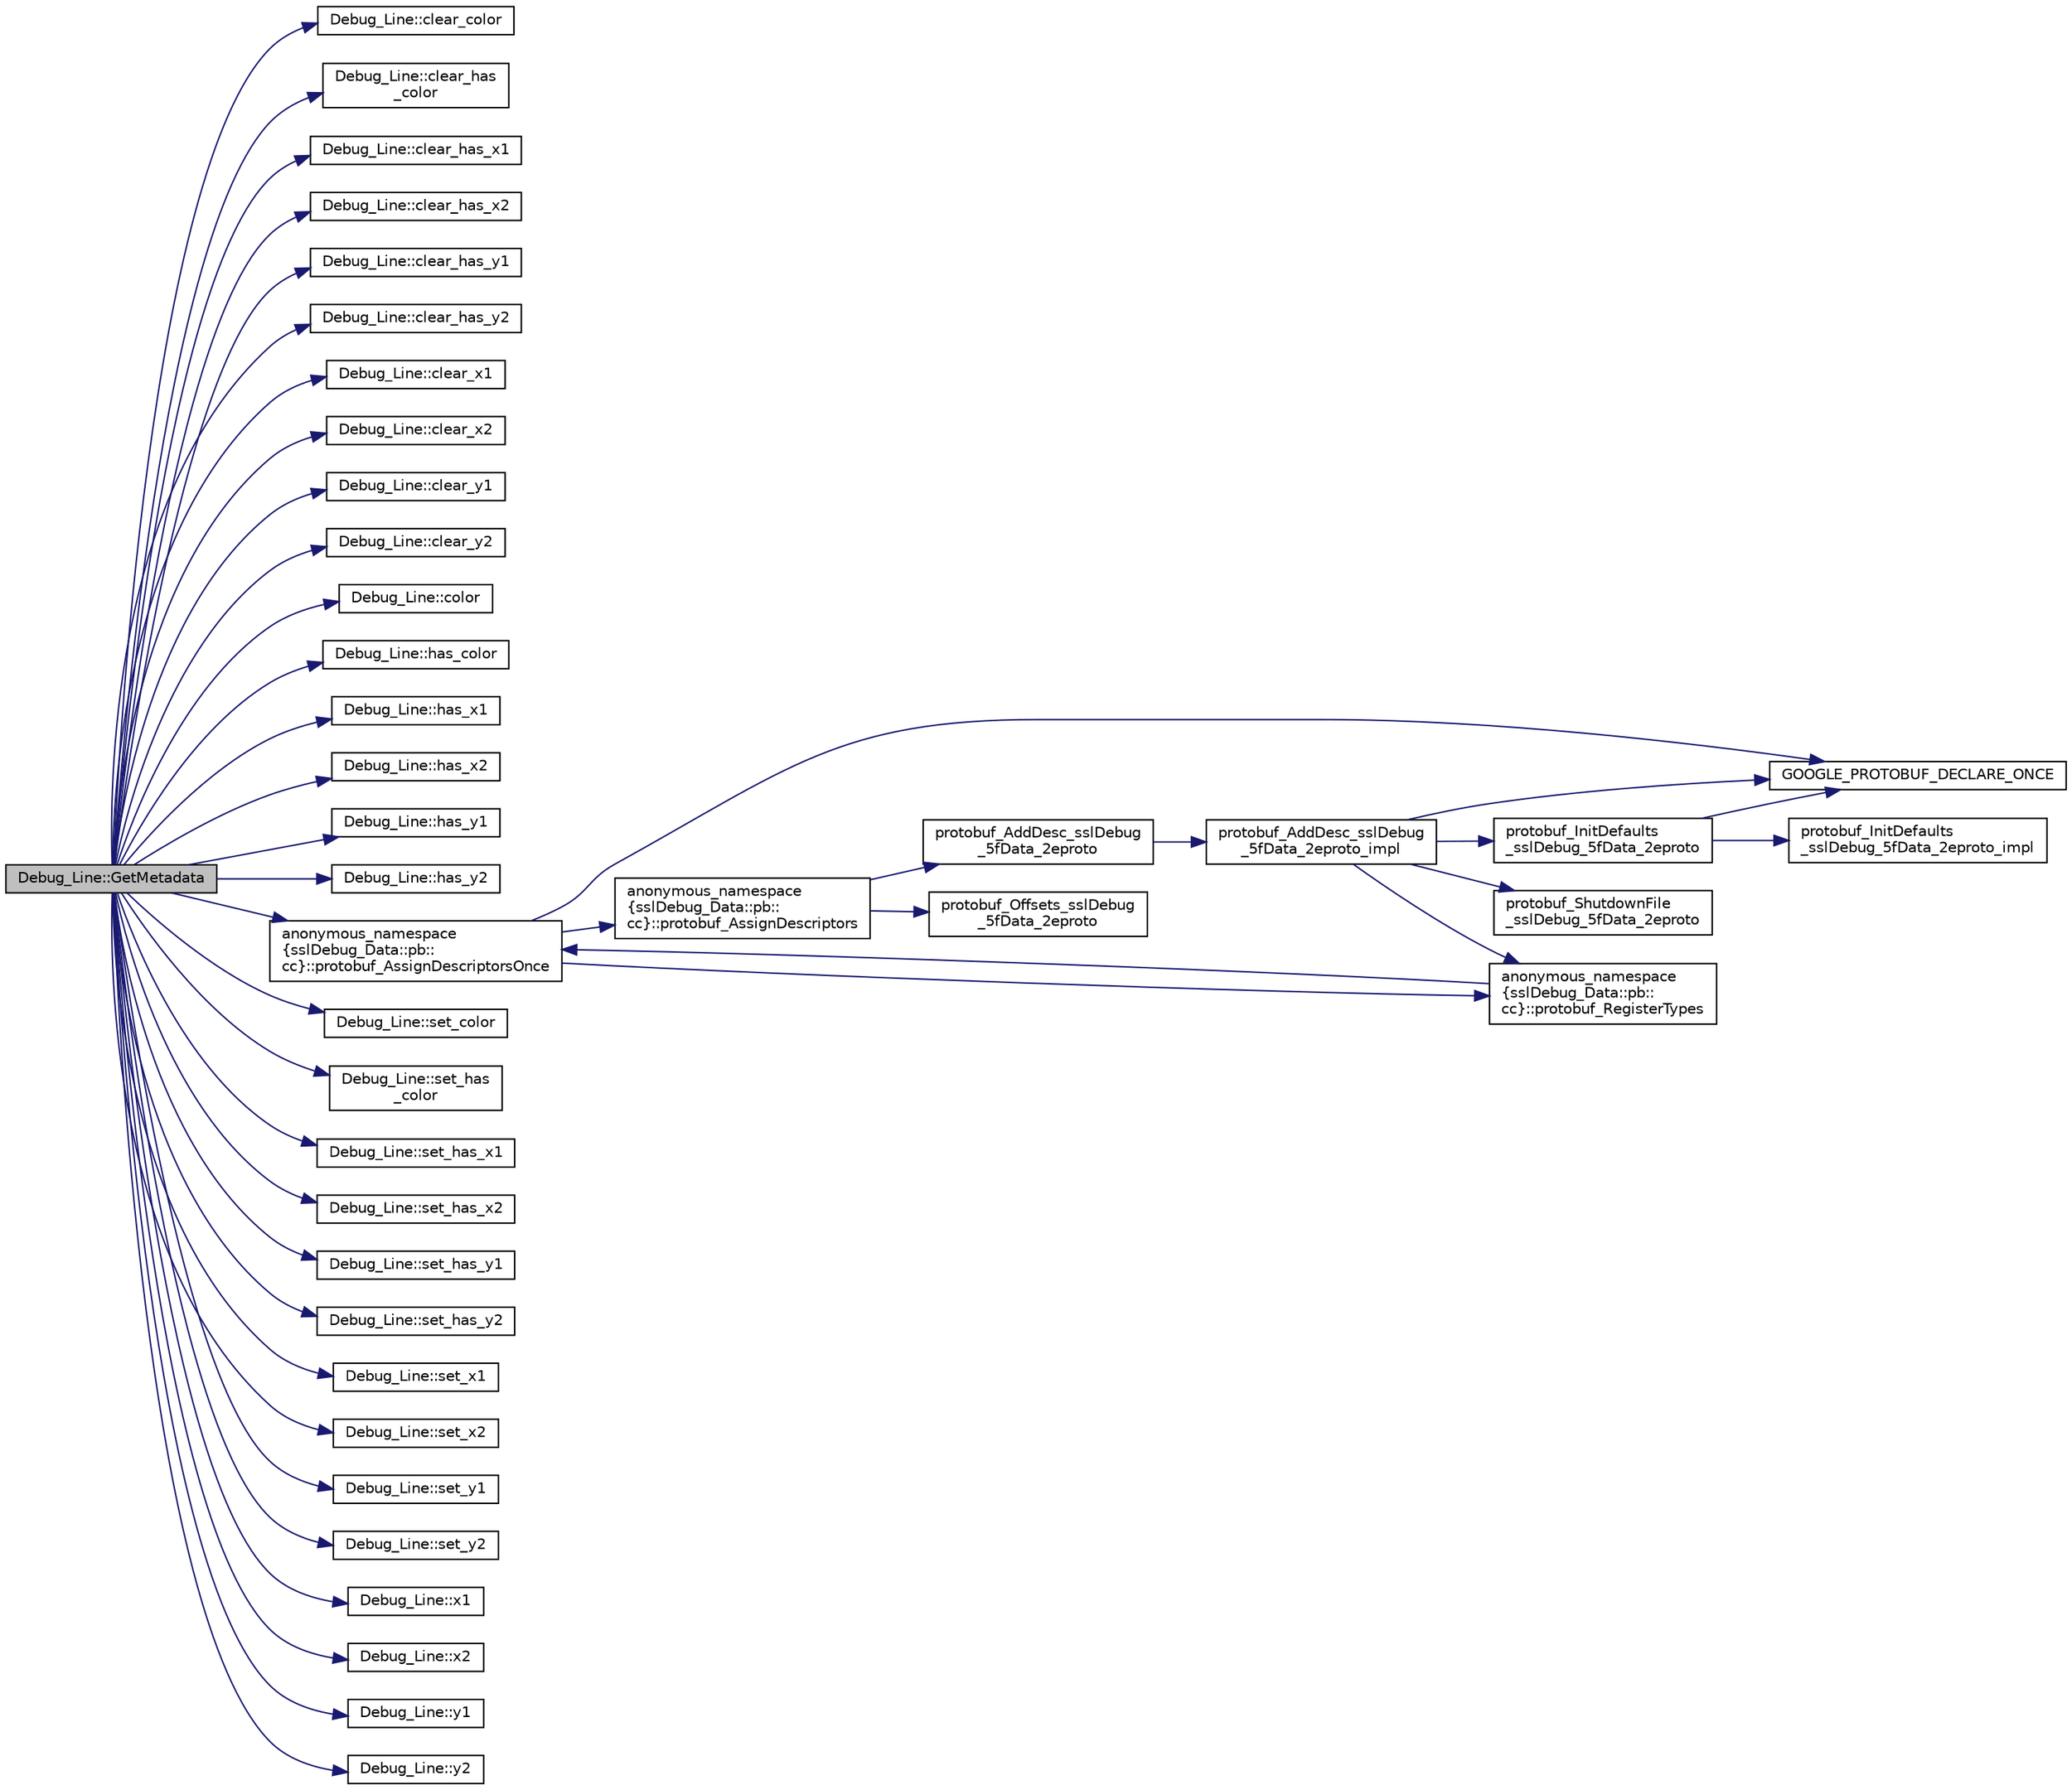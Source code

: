 digraph "Debug_Line::GetMetadata"
{
 // INTERACTIVE_SVG=YES
  edge [fontname="Helvetica",fontsize="10",labelfontname="Helvetica",labelfontsize="10"];
  node [fontname="Helvetica",fontsize="10",shape=record];
  rankdir="LR";
  Node1 [label="Debug_Line::GetMetadata",height=0.2,width=0.4,color="black", fillcolor="grey75", style="filled", fontcolor="black"];
  Node1 -> Node2 [color="midnightblue",fontsize="10",style="solid",fontname="Helvetica"];
  Node2 [label="Debug_Line::clear_color",height=0.2,width=0.4,color="black", fillcolor="white", style="filled",URL="$d0/d2a/class_debug___line.html#a2e036b44a228bb55fc856fec894da719"];
  Node1 -> Node3 [color="midnightblue",fontsize="10",style="solid",fontname="Helvetica"];
  Node3 [label="Debug_Line::clear_has\l_color",height=0.2,width=0.4,color="black", fillcolor="white", style="filled",URL="$d0/d2a/class_debug___line.html#ac1fb66d7979cbcc697b5c5a0c4bad9f1"];
  Node1 -> Node4 [color="midnightblue",fontsize="10",style="solid",fontname="Helvetica"];
  Node4 [label="Debug_Line::clear_has_x1",height=0.2,width=0.4,color="black", fillcolor="white", style="filled",URL="$d0/d2a/class_debug___line.html#a98d926cc2a128cbb5eda1db07484b318"];
  Node1 -> Node5 [color="midnightblue",fontsize="10",style="solid",fontname="Helvetica"];
  Node5 [label="Debug_Line::clear_has_x2",height=0.2,width=0.4,color="black", fillcolor="white", style="filled",URL="$d0/d2a/class_debug___line.html#af05a1b046a3d0693a5db8fb37519868f"];
  Node1 -> Node6 [color="midnightblue",fontsize="10",style="solid",fontname="Helvetica"];
  Node6 [label="Debug_Line::clear_has_y1",height=0.2,width=0.4,color="black", fillcolor="white", style="filled",URL="$d0/d2a/class_debug___line.html#ac881529595fe6b6317332c155aaf3f7f"];
  Node1 -> Node7 [color="midnightblue",fontsize="10",style="solid",fontname="Helvetica"];
  Node7 [label="Debug_Line::clear_has_y2",height=0.2,width=0.4,color="black", fillcolor="white", style="filled",URL="$d0/d2a/class_debug___line.html#a15e2b04cfbf5e8911a2f16d327e0cf64"];
  Node1 -> Node8 [color="midnightblue",fontsize="10",style="solid",fontname="Helvetica"];
  Node8 [label="Debug_Line::clear_x1",height=0.2,width=0.4,color="black", fillcolor="white", style="filled",URL="$d0/d2a/class_debug___line.html#ad439624cd2451c0d165c81270abf083e"];
  Node1 -> Node9 [color="midnightblue",fontsize="10",style="solid",fontname="Helvetica"];
  Node9 [label="Debug_Line::clear_x2",height=0.2,width=0.4,color="black", fillcolor="white", style="filled",URL="$d0/d2a/class_debug___line.html#a40b1f9c4452d110958206e5b4855aeb9"];
  Node1 -> Node10 [color="midnightblue",fontsize="10",style="solid",fontname="Helvetica"];
  Node10 [label="Debug_Line::clear_y1",height=0.2,width=0.4,color="black", fillcolor="white", style="filled",URL="$d0/d2a/class_debug___line.html#a6b0c840744ed9d9e2bbe882feddc5dfb"];
  Node1 -> Node11 [color="midnightblue",fontsize="10",style="solid",fontname="Helvetica"];
  Node11 [label="Debug_Line::clear_y2",height=0.2,width=0.4,color="black", fillcolor="white", style="filled",URL="$d0/d2a/class_debug___line.html#a4ac0b9b9fcf742a952821a4e5d77efb8"];
  Node1 -> Node12 [color="midnightblue",fontsize="10",style="solid",fontname="Helvetica"];
  Node12 [label="Debug_Line::color",height=0.2,width=0.4,color="black", fillcolor="white", style="filled",URL="$d0/d2a/class_debug___line.html#af192d213bf92b7fc048d985acb01b6b1"];
  Node1 -> Node13 [color="midnightblue",fontsize="10",style="solid",fontname="Helvetica"];
  Node13 [label="Debug_Line::has_color",height=0.2,width=0.4,color="black", fillcolor="white", style="filled",URL="$d0/d2a/class_debug___line.html#ae1d7a7ef05b91074bba269cc76411b00"];
  Node1 -> Node14 [color="midnightblue",fontsize="10",style="solid",fontname="Helvetica"];
  Node14 [label="Debug_Line::has_x1",height=0.2,width=0.4,color="black", fillcolor="white", style="filled",URL="$d0/d2a/class_debug___line.html#a8ac1b38416f9fad19c7eb308ffe62bec"];
  Node1 -> Node15 [color="midnightblue",fontsize="10",style="solid",fontname="Helvetica"];
  Node15 [label="Debug_Line::has_x2",height=0.2,width=0.4,color="black", fillcolor="white", style="filled",URL="$d0/d2a/class_debug___line.html#a371237a8cda7c52eaf9720aaacee5177"];
  Node1 -> Node16 [color="midnightblue",fontsize="10",style="solid",fontname="Helvetica"];
  Node16 [label="Debug_Line::has_y1",height=0.2,width=0.4,color="black", fillcolor="white", style="filled",URL="$d0/d2a/class_debug___line.html#aa7485f88cf0be8752da08bbc6c140b5b"];
  Node1 -> Node17 [color="midnightblue",fontsize="10",style="solid",fontname="Helvetica"];
  Node17 [label="Debug_Line::has_y2",height=0.2,width=0.4,color="black", fillcolor="white", style="filled",URL="$d0/d2a/class_debug___line.html#afb7b0e17bba685bb2a3da16812ef48f2"];
  Node1 -> Node18 [color="midnightblue",fontsize="10",style="solid",fontname="Helvetica"];
  Node18 [label="anonymous_namespace\l\{sslDebug_Data::pb::\lcc\}::protobuf_AssignDescriptorsOnce",height=0.2,width=0.4,color="black", fillcolor="white", style="filled",URL="$d5/d69/namespaceanonymous__namespace_02ssl_debug___data_8pb_8cc_03.html#aa37bb98042183672b28f8fddda58b729"];
  Node18 -> Node19 [color="midnightblue",fontsize="10",style="solid",fontname="Helvetica"];
  Node19 [label="GOOGLE_PROTOBUF_DECLARE_ONCE",height=0.2,width=0.4,color="black", fillcolor="white", style="filled",URL="$de/d3d/ssl_debug___data_8pb_8cc.html#adf2e32c6ade40588a9ca6241ec879775"];
  Node18 -> Node20 [color="midnightblue",fontsize="10",style="solid",fontname="Helvetica"];
  Node20 [label="anonymous_namespace\l\{sslDebug_Data::pb::\lcc\}::protobuf_AssignDescriptors",height=0.2,width=0.4,color="black", fillcolor="white", style="filled",URL="$d5/d69/namespaceanonymous__namespace_02ssl_debug___data_8pb_8cc_03.html#ac904ef4479515b87f97fc4a523056c10"];
  Node20 -> Node21 [color="midnightblue",fontsize="10",style="solid",fontname="Helvetica"];
  Node21 [label="protobuf_AddDesc_sslDebug\l_5fData_2eproto",height=0.2,width=0.4,color="black", fillcolor="white", style="filled",URL="$de/d3d/ssl_debug___data_8pb_8cc.html#a223c276d17c49d4dec9d8f19d6049184"];
  Node21 -> Node22 [color="midnightblue",fontsize="10",style="solid",fontname="Helvetica"];
  Node22 [label="protobuf_AddDesc_sslDebug\l_5fData_2eproto_impl",height=0.2,width=0.4,color="black", fillcolor="white", style="filled",URL="$de/d3d/ssl_debug___data_8pb_8cc.html#a7d433a7120b244fca24637c8418c9d4b"];
  Node22 -> Node19 [color="midnightblue",fontsize="10",style="solid",fontname="Helvetica"];
  Node22 -> Node23 [color="midnightblue",fontsize="10",style="solid",fontname="Helvetica"];
  Node23 [label="protobuf_InitDefaults\l_sslDebug_5fData_2eproto",height=0.2,width=0.4,color="black", fillcolor="white", style="filled",URL="$de/d3d/ssl_debug___data_8pb_8cc.html#a0070070cfa76c070921a3fc2bc7c388b"];
  Node23 -> Node19 [color="midnightblue",fontsize="10",style="solid",fontname="Helvetica"];
  Node23 -> Node24 [color="midnightblue",fontsize="10",style="solid",fontname="Helvetica"];
  Node24 [label="protobuf_InitDefaults\l_sslDebug_5fData_2eproto_impl",height=0.2,width=0.4,color="black", fillcolor="white", style="filled",URL="$de/d3d/ssl_debug___data_8pb_8cc.html#a68c73c3d75dda6d2390f18d60cbb202a"];
  Node22 -> Node25 [color="midnightblue",fontsize="10",style="solid",fontname="Helvetica"];
  Node25 [label="anonymous_namespace\l\{sslDebug_Data::pb::\lcc\}::protobuf_RegisterTypes",height=0.2,width=0.4,color="black", fillcolor="white", style="filled",URL="$d5/d69/namespaceanonymous__namespace_02ssl_debug___data_8pb_8cc_03.html#a17c4b3f5dcf75931d5df0ce37b83d52d"];
  Node25 -> Node18 [color="midnightblue",fontsize="10",style="solid",fontname="Helvetica"];
  Node22 -> Node26 [color="midnightblue",fontsize="10",style="solid",fontname="Helvetica"];
  Node26 [label="protobuf_ShutdownFile\l_sslDebug_5fData_2eproto",height=0.2,width=0.4,color="black", fillcolor="white", style="filled",URL="$de/d3d/ssl_debug___data_8pb_8cc.html#abb3946885d934911227c9c389f3a18f2"];
  Node20 -> Node27 [color="midnightblue",fontsize="10",style="solid",fontname="Helvetica"];
  Node27 [label="protobuf_Offsets_sslDebug\l_5fData_2eproto",height=0.2,width=0.4,color="black", fillcolor="white", style="filled",URL="$de/d3d/ssl_debug___data_8pb_8cc.html#a7fc2956b34c20edcfb960b1ac635fc43"];
  Node18 -> Node25 [color="midnightblue",fontsize="10",style="solid",fontname="Helvetica"];
  Node1 -> Node28 [color="midnightblue",fontsize="10",style="solid",fontname="Helvetica"];
  Node28 [label="Debug_Line::set_color",height=0.2,width=0.4,color="black", fillcolor="white", style="filled",URL="$d0/d2a/class_debug___line.html#a4f7052515754b53d4c8a50ff06168cd2"];
  Node1 -> Node29 [color="midnightblue",fontsize="10",style="solid",fontname="Helvetica"];
  Node29 [label="Debug_Line::set_has\l_color",height=0.2,width=0.4,color="black", fillcolor="white", style="filled",URL="$d0/d2a/class_debug___line.html#a472568d460f07ba461bc63f1697f5519"];
  Node1 -> Node30 [color="midnightblue",fontsize="10",style="solid",fontname="Helvetica"];
  Node30 [label="Debug_Line::set_has_x1",height=0.2,width=0.4,color="black", fillcolor="white", style="filled",URL="$d0/d2a/class_debug___line.html#a68dd5a4bd1a1b6b6d88fd4685ba9627a"];
  Node1 -> Node31 [color="midnightblue",fontsize="10",style="solid",fontname="Helvetica"];
  Node31 [label="Debug_Line::set_has_x2",height=0.2,width=0.4,color="black", fillcolor="white", style="filled",URL="$d0/d2a/class_debug___line.html#a9cc64903b46ace3700dfa29e4038ca5d"];
  Node1 -> Node32 [color="midnightblue",fontsize="10",style="solid",fontname="Helvetica"];
  Node32 [label="Debug_Line::set_has_y1",height=0.2,width=0.4,color="black", fillcolor="white", style="filled",URL="$d0/d2a/class_debug___line.html#a2b6e96a942c026fb35d1a873e8c84591"];
  Node1 -> Node33 [color="midnightblue",fontsize="10",style="solid",fontname="Helvetica"];
  Node33 [label="Debug_Line::set_has_y2",height=0.2,width=0.4,color="black", fillcolor="white", style="filled",URL="$d0/d2a/class_debug___line.html#a251f1d0e267783b1c9bba1576861f856"];
  Node1 -> Node34 [color="midnightblue",fontsize="10",style="solid",fontname="Helvetica"];
  Node34 [label="Debug_Line::set_x1",height=0.2,width=0.4,color="black", fillcolor="white", style="filled",URL="$d0/d2a/class_debug___line.html#afc3f74c1509ef43e559c001a9f845c8c"];
  Node1 -> Node35 [color="midnightblue",fontsize="10",style="solid",fontname="Helvetica"];
  Node35 [label="Debug_Line::set_x2",height=0.2,width=0.4,color="black", fillcolor="white", style="filled",URL="$d0/d2a/class_debug___line.html#ab6f10cb8a2c874b974e4a88d5fab1921"];
  Node1 -> Node36 [color="midnightblue",fontsize="10",style="solid",fontname="Helvetica"];
  Node36 [label="Debug_Line::set_y1",height=0.2,width=0.4,color="black", fillcolor="white", style="filled",URL="$d0/d2a/class_debug___line.html#a77731044fab1d76a8c0aec628bfaceb5"];
  Node1 -> Node37 [color="midnightblue",fontsize="10",style="solid",fontname="Helvetica"];
  Node37 [label="Debug_Line::set_y2",height=0.2,width=0.4,color="black", fillcolor="white", style="filled",URL="$d0/d2a/class_debug___line.html#ab18ae0a14592555e3a3d0a95303a9678"];
  Node1 -> Node38 [color="midnightblue",fontsize="10",style="solid",fontname="Helvetica"];
  Node38 [label="Debug_Line::x1",height=0.2,width=0.4,color="black", fillcolor="white", style="filled",URL="$d0/d2a/class_debug___line.html#ac580ae6699afe0e4a344dba415841c09"];
  Node1 -> Node39 [color="midnightblue",fontsize="10",style="solid",fontname="Helvetica"];
  Node39 [label="Debug_Line::x2",height=0.2,width=0.4,color="black", fillcolor="white", style="filled",URL="$d0/d2a/class_debug___line.html#aa6acc7ce1d9394f8c99914a89efa3ec0"];
  Node1 -> Node40 [color="midnightblue",fontsize="10",style="solid",fontname="Helvetica"];
  Node40 [label="Debug_Line::y1",height=0.2,width=0.4,color="black", fillcolor="white", style="filled",URL="$d0/d2a/class_debug___line.html#af03d756cd6571ded850368d63ee981e2"];
  Node1 -> Node41 [color="midnightblue",fontsize="10",style="solid",fontname="Helvetica"];
  Node41 [label="Debug_Line::y2",height=0.2,width=0.4,color="black", fillcolor="white", style="filled",URL="$d0/d2a/class_debug___line.html#a143322913762ddfbd5dbcfd5fdda970a"];
}
